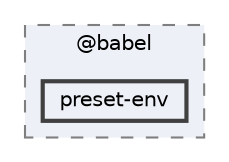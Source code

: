 digraph "pkiclassroomrescheduler/src/main/frontend/node_modules/@babel/preset-env"
{
 // LATEX_PDF_SIZE
  bgcolor="transparent";
  edge [fontname=Helvetica,fontsize=10,labelfontname=Helvetica,labelfontsize=10];
  node [fontname=Helvetica,fontsize=10,shape=box,height=0.2,width=0.4];
  compound=true
  subgraph clusterdir_bc8070c8b402176472541bb6f0cba6df {
    graph [ bgcolor="#edf0f7", pencolor="grey50", label="@babel", fontname=Helvetica,fontsize=10 style="filled,dashed", URL="dir_bc8070c8b402176472541bb6f0cba6df.html",tooltip=""]
  dir_088c6703c1f4afdfa2c7a68ea264d629 [label="preset-env", fillcolor="#edf0f7", color="grey25", style="filled,bold", URL="dir_088c6703c1f4afdfa2c7a68ea264d629.html",tooltip=""];
  }
}
